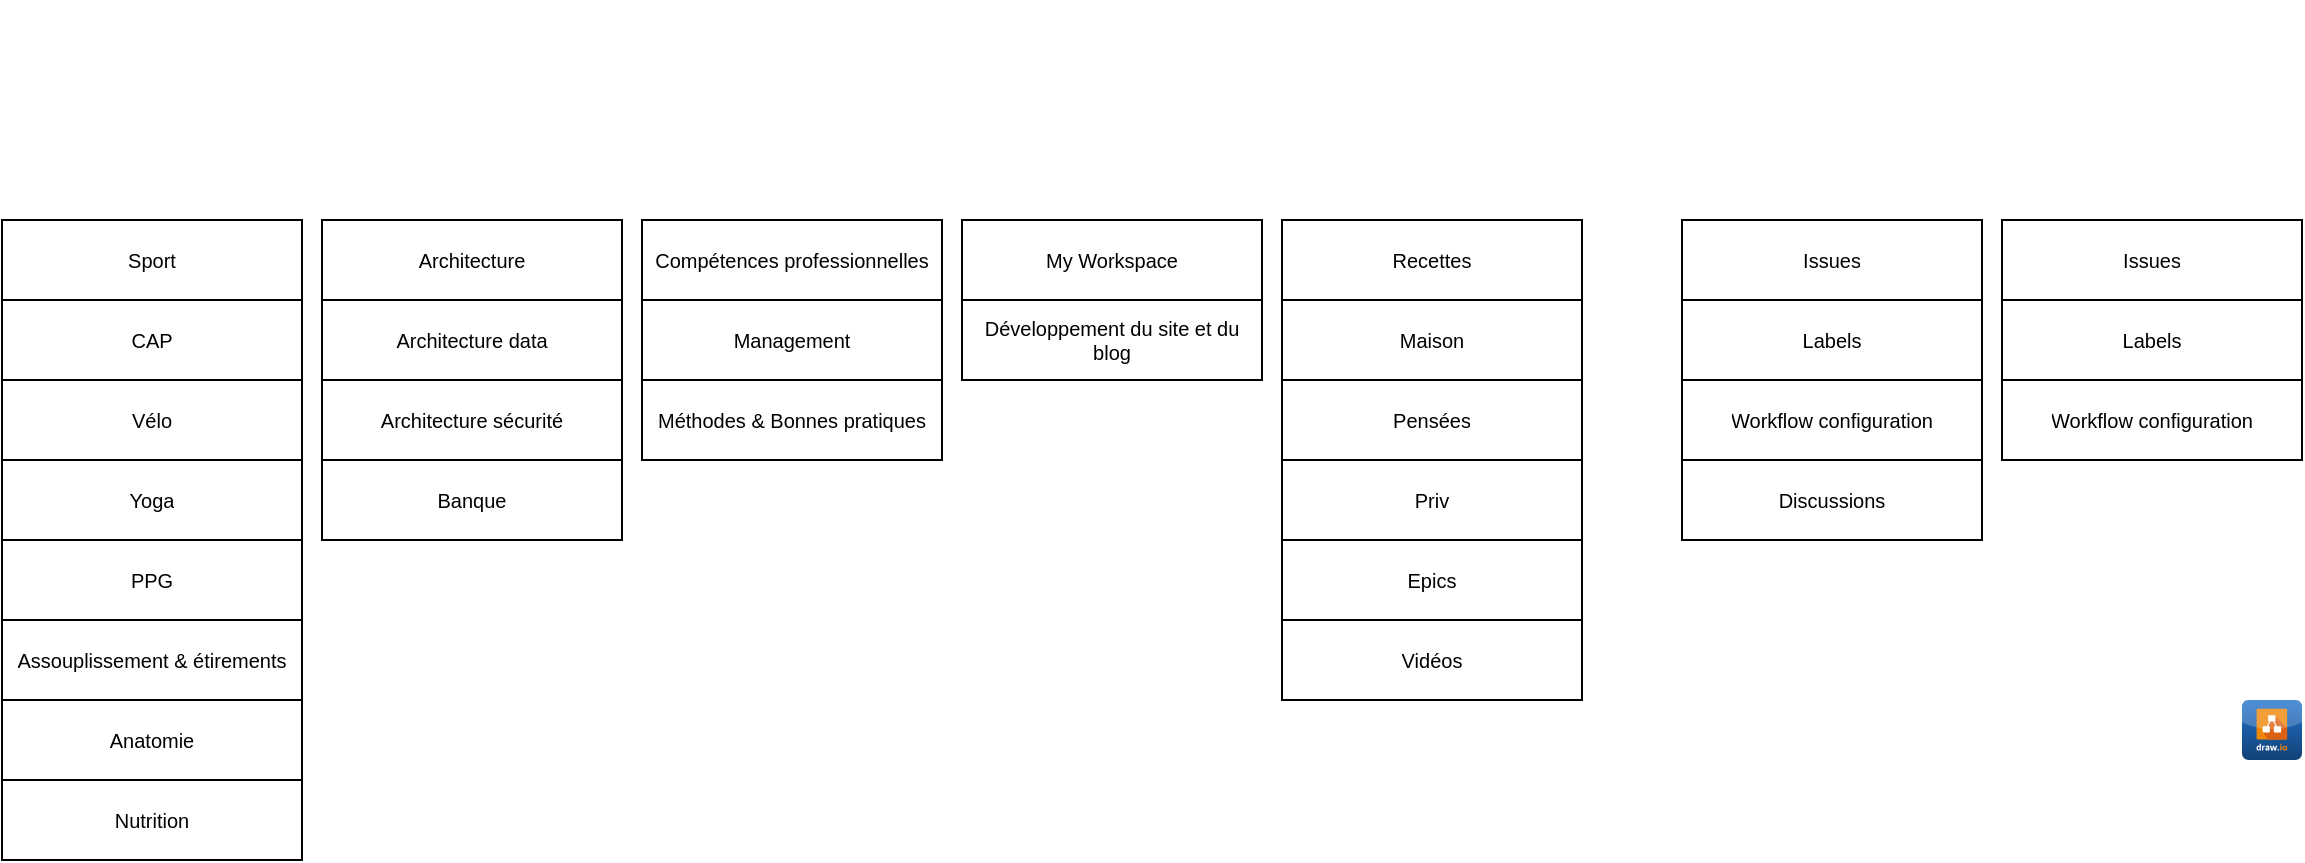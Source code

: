 <mxfile version="14.1.3" type="github">
  <diagram id="PSGBPLNP3vqcPFXVVVa6" name="Page-1">
    <mxGraphModel dx="1422" dy="763" grid="1" gridSize="10" guides="0" tooltips="1" connect="1" arrows="1" fold="1" page="1" pageScale="1" pageWidth="1169" pageHeight="827" math="0" shadow="0">
      <root>
        <mxCell id="0" />
        <mxCell id="1" parent="0" />
        <mxCell id="UVWAx00YONSHc_Kubo9x-37" value="" style="shape=image;verticalLabelPosition=bottom;labelBackgroundColor=#ffffff;verticalAlign=top;aspect=fixed;imageAspect=0;image=https://www.bicycleretailer.com/sites/default/files/images/article/ESX_34_Short_ENVE_1.jpg;" parent="1" vertex="1">
          <mxGeometry x="14" y="224" width="14.02" height="10" as="geometry" />
        </mxCell>
        <mxCell id="UVWAx00YONSHc_Kubo9x-57" value="" style="shape=image;verticalLabelPosition=bottom;labelBackgroundColor=#ffffff;verticalAlign=top;aspect=fixed;imageAspect=0;image=http://www.pixelstalk.net/wp-content/uploads/2016/07/Running-Wallpaper.jpg;" parent="1" vertex="1">
          <mxGeometry x="20" y="186.85" width="41.23" height="23.15" as="geometry" />
        </mxCell>
        <UserObject label="" link="https://github.com/orgs/TheFeloDevTeam/projects?query=is%3Aopen+sort%3Aname-asc" id="UVWAx00YONSHc_Kubo9x-58">
          <mxCell style="shape=image;verticalLabelPosition=bottom;labelBackgroundColor=#ffffff;verticalAlign=top;aspect=fixed;imageAspect=0;image=https://miro.medium.com/max/12000/1*BK9EPE5SkaC9Nt3P-qsXjw.jpeg;" parent="1" vertex="1">
            <mxGeometry x="370" y="73.37" width="70" height="46.79" as="geometry" />
          </mxCell>
        </UserObject>
        <UserObject label="" link="https://github.com/TheFeloDevTeam" Description="The Team" id="UVWAx00YONSHc_Kubo9x-60">
          <mxCell style="shape=image;verticalLabelPosition=bottom;labelBackgroundColor=#ffffff;verticalAlign=top;aspect=fixed;imageAspect=0;image=https://assets.entrepreneur.com/content/3x2/2000/20151215195453-business-leader-group-front-leadership-team-professionals-businesspeople.jpeg;" parent="1" vertex="1">
            <mxGeometry x="60" y="30" width="59.94" height="40" as="geometry" />
          </mxCell>
        </UserObject>
        <UserObject label="" link="https://thefelodevteam.github.io/FeloFamilySite/" id="UVWAx00YONSHc_Kubo9x-61">
          <mxCell style="shape=image;verticalLabelPosition=bottom;labelBackgroundColor=#ffffff;verticalAlign=top;aspect=fixed;imageAspect=0;image=http://www.prophethacker.com/wp-content/uploads/2015/05/Website-Image-trans-cut.jpg;" parent="1" vertex="1">
            <mxGeometry x="880" y="71.55" width="85.35" height="48.61" as="geometry" />
          </mxCell>
        </UserObject>
        <UserObject label="" link="https://thefelodevteam.github.io/TheBlogOfFeloFamily/" id="UVWAx00YONSHc_Kubo9x-62">
          <mxCell style="shape=image;verticalLabelPosition=bottom;labelBackgroundColor=#ffffff;verticalAlign=top;aspect=fixed;imageAspect=0;image=https://www.teachertoolkit.co.uk/wp-content/uploads/2016/08/shutterstock_93782158.jpg;" parent="1" vertex="1">
            <mxGeometry x="1060" y="68.01" width="60" height="52.15" as="geometry" />
          </mxCell>
        </UserObject>
        <mxCell id="UVWAx00YONSHc_Kubo9x-74" value="" style="shape=table;html=1;whiteSpace=wrap;startSize=0;container=1;collapsible=0;childLayout=tableLayout;fontSize=10;spacing=4;" parent="1" vertex="1">
          <mxGeometry x="1010" y="140" width="150" height="120" as="geometry" />
        </mxCell>
        <mxCell id="UVWAx00YONSHc_Kubo9x-79" style="shape=partialRectangle;html=1;whiteSpace=wrap;collapsible=0;dropTarget=0;pointerEvents=0;fillColor=none;top=0;left=0;bottom=0;right=0;points=[[0,0.5],[1,0.5]];portConstraint=eastwest;fontSize=10;" parent="UVWAx00YONSHc_Kubo9x-74" vertex="1">
          <mxGeometry width="150" height="40" as="geometry" />
        </mxCell>
        <UserObject label="Issues" link="https://github.com/TheFeloDevTeam/TheBlogOfFeloFamily/issues" id="UVWAx00YONSHc_Kubo9x-80">
          <mxCell style="shape=partialRectangle;html=1;whiteSpace=wrap;connectable=0;fillColor=none;top=0;left=0;bottom=0;right=0;overflow=hidden;fontSize=10;" parent="UVWAx00YONSHc_Kubo9x-79" vertex="1">
            <mxGeometry width="150" height="40" as="geometry" />
          </mxCell>
        </UserObject>
        <mxCell id="UVWAx00YONSHc_Kubo9x-75" value="" style="shape=partialRectangle;html=1;whiteSpace=wrap;collapsible=0;dropTarget=0;pointerEvents=0;fillColor=none;top=0;left=0;bottom=0;right=0;points=[[0,0.5],[1,0.5]];portConstraint=eastwest;fontSize=10;" parent="UVWAx00YONSHc_Kubo9x-74" vertex="1">
          <mxGeometry y="40" width="150" height="40" as="geometry" />
        </mxCell>
        <UserObject label="Labels" link="https://github.com/TheFeloDevTeam/TheBlogOfFeloFamily/labels" id="UVWAx00YONSHc_Kubo9x-76">
          <mxCell style="shape=partialRectangle;html=1;whiteSpace=wrap;connectable=0;fillColor=none;top=0;left=0;bottom=0;right=0;overflow=hidden;fontSize=10;" parent="UVWAx00YONSHc_Kubo9x-75" vertex="1">
            <mxGeometry width="150" height="40" as="geometry" />
          </mxCell>
        </UserObject>
        <mxCell id="UVWAx00YONSHc_Kubo9x-77" style="shape=partialRectangle;html=1;whiteSpace=wrap;collapsible=0;dropTarget=0;pointerEvents=0;fillColor=none;top=0;left=0;bottom=0;right=0;points=[[0,0.5],[1,0.5]];portConstraint=eastwest;fontSize=10;" parent="UVWAx00YONSHc_Kubo9x-74" vertex="1">
          <mxGeometry y="80" width="150" height="40" as="geometry" />
        </mxCell>
        <UserObject label="Workflow configuration" link="https://github.com/TheFeloDevTeam/TheBlogOfFeloFamily/tree/master/.github/workflows" id="UVWAx00YONSHc_Kubo9x-78">
          <mxCell style="shape=partialRectangle;html=1;whiteSpace=wrap;connectable=0;fillColor=none;top=0;left=0;bottom=0;right=0;overflow=hidden;fontSize=10;" parent="UVWAx00YONSHc_Kubo9x-77" vertex="1">
            <mxGeometry width="150" height="40" as="geometry" />
          </mxCell>
        </UserObject>
        <mxCell id="UVWAx00YONSHc_Kubo9x-39" value="" style="shape=table;html=1;whiteSpace=wrap;startSize=0;container=1;collapsible=0;childLayout=tableLayout;fontSize=10;spacing=4;" parent="1" vertex="1">
          <mxGeometry x="850" y="140" width="150" height="160" as="geometry" />
        </mxCell>
        <mxCell id="UVWAx00YONSHc_Kubo9x-72" style="shape=partialRectangle;html=1;whiteSpace=wrap;collapsible=0;dropTarget=0;pointerEvents=0;fillColor=none;top=0;left=0;bottom=0;right=0;points=[[0,0.5],[1,0.5]];portConstraint=eastwest;fontSize=10;" parent="UVWAx00YONSHc_Kubo9x-39" vertex="1">
          <mxGeometry width="150" height="40" as="geometry" />
        </mxCell>
        <UserObject label="Issues" link="https://github.com/TheFeloDevTeam/FeloFamilySite/issues" id="UVWAx00YONSHc_Kubo9x-73">
          <mxCell style="shape=partialRectangle;html=1;whiteSpace=wrap;connectable=0;fillColor=none;top=0;left=0;bottom=0;right=0;overflow=hidden;fontSize=10;" parent="UVWAx00YONSHc_Kubo9x-72" vertex="1">
            <mxGeometry width="150" height="40" as="geometry" />
          </mxCell>
        </UserObject>
        <mxCell id="UVWAx00YONSHc_Kubo9x-48" value="" style="shape=partialRectangle;html=1;whiteSpace=wrap;collapsible=0;dropTarget=0;pointerEvents=0;fillColor=none;top=0;left=0;bottom=0;right=0;points=[[0,0.5],[1,0.5]];portConstraint=eastwest;fontSize=10;" parent="UVWAx00YONSHc_Kubo9x-39" vertex="1">
          <mxGeometry y="40" width="150" height="40" as="geometry" />
        </mxCell>
        <UserObject label="Labels" link="https://github.com/TheFeloDevTeam/FeloFamilySite/labels" id="UVWAx00YONSHc_Kubo9x-49">
          <mxCell style="shape=partialRectangle;html=1;whiteSpace=wrap;connectable=0;fillColor=none;top=0;left=0;bottom=0;right=0;overflow=hidden;fontSize=10;" parent="UVWAx00YONSHc_Kubo9x-48" vertex="1">
            <mxGeometry width="150" height="40" as="geometry" />
          </mxCell>
        </UserObject>
        <mxCell id="UVWAx00YONSHc_Kubo9x-52" style="shape=partialRectangle;html=1;whiteSpace=wrap;collapsible=0;dropTarget=0;pointerEvents=0;fillColor=none;top=0;left=0;bottom=0;right=0;points=[[0,0.5],[1,0.5]];portConstraint=eastwest;fontSize=10;" parent="UVWAx00YONSHc_Kubo9x-39" vertex="1">
          <mxGeometry y="80" width="150" height="40" as="geometry" />
        </mxCell>
        <UserObject label="Workflow configuration" link="https://github.com/TheFeloDevTeam/FeloFamilySite/tree/master/.github/workflows" id="UVWAx00YONSHc_Kubo9x-53">
          <mxCell style="shape=partialRectangle;html=1;whiteSpace=wrap;connectable=0;fillColor=none;top=0;left=0;bottom=0;right=0;overflow=hidden;fontSize=10;" parent="UVWAx00YONSHc_Kubo9x-52" vertex="1">
            <mxGeometry width="150" height="40" as="geometry" />
          </mxCell>
        </UserObject>
        <mxCell id="pRgdDCjZsWbTgBpw-M0u-3" style="shape=partialRectangle;html=1;whiteSpace=wrap;collapsible=0;dropTarget=0;pointerEvents=0;fillColor=none;top=0;left=0;bottom=0;right=0;points=[[0,0.5],[1,0.5]];portConstraint=eastwest;fontSize=10;" parent="UVWAx00YONSHc_Kubo9x-39" vertex="1">
          <mxGeometry y="120" width="150" height="40" as="geometry" />
        </mxCell>
        <UserObject label="Discussions" link="https://github.com/TheFeloDevTeam/FeloFamilySite/discussions" id="pRgdDCjZsWbTgBpw-M0u-4">
          <mxCell style="shape=partialRectangle;html=1;whiteSpace=wrap;connectable=0;fillColor=none;top=0;left=0;bottom=0;right=0;overflow=hidden;fontSize=10;" parent="pRgdDCjZsWbTgBpw-M0u-3" vertex="1">
            <mxGeometry width="150" height="40" as="geometry" />
          </mxCell>
        </UserObject>
        <mxCell id="f8MAgHsYSVisA1iL0quK-7" value="" style="shape=table;whiteSpace=wrap;startSize=0;container=1;collapsible=0;childLayout=tableLayout;spacing=4;html=1;fontSize=12;" parent="1" vertex="1">
          <mxGeometry x="10" y="140" width="150" height="320" as="geometry" />
        </mxCell>
        <mxCell id="f8MAgHsYSVisA1iL0quK-8" value="" style="shape=partialRectangle;html=1;whiteSpace=wrap;collapsible=0;dropTarget=0;pointerEvents=0;fillColor=none;top=0;left=0;bottom=0;right=0;points=[[0,0.5],[1,0.5]];portConstraint=eastwest;" parent="f8MAgHsYSVisA1iL0quK-7" vertex="1">
          <mxGeometry width="150" height="40" as="geometry" />
        </mxCell>
        <UserObject label="Sport" link="https://github.com/orgs/TheFeloDevTeam/projects/34" id="f8MAgHsYSVisA1iL0quK-9">
          <mxCell style="shape=partialRectangle;html=1;whiteSpace=wrap;connectable=0;fillColor=none;top=0;left=0;bottom=0;right=0;overflow=hidden;spacing=4;fontSize=10;" parent="f8MAgHsYSVisA1iL0quK-8" vertex="1">
            <mxGeometry width="150" height="40" as="geometry" />
          </mxCell>
        </UserObject>
        <mxCell id="f8MAgHsYSVisA1iL0quK-12" value="" style="shape=partialRectangle;html=1;whiteSpace=wrap;collapsible=0;dropTarget=0;pointerEvents=0;fillColor=none;top=0;left=0;bottom=0;right=0;points=[[0,0.5],[1,0.5]];portConstraint=eastwest;" parent="f8MAgHsYSVisA1iL0quK-7" vertex="1">
          <mxGeometry y="40" width="150" height="40" as="geometry" />
        </mxCell>
        <UserObject label="CAP" link="https://github.com/orgs/TheFeloDevTeam/projects/19" id="f8MAgHsYSVisA1iL0quK-13">
          <mxCell style="shape=partialRectangle;html=1;whiteSpace=wrap;connectable=0;fillColor=none;top=0;left=0;bottom=0;right=0;overflow=hidden;spacing=4;fontSize=10;" parent="f8MAgHsYSVisA1iL0quK-12" vertex="1">
            <mxGeometry width="150" height="40" as="geometry" />
          </mxCell>
        </UserObject>
        <mxCell id="f8MAgHsYSVisA1iL0quK-16" value="" style="shape=partialRectangle;html=1;whiteSpace=wrap;collapsible=0;dropTarget=0;pointerEvents=0;fillColor=none;top=0;left=0;bottom=0;right=0;points=[[0,0.5],[1,0.5]];portConstraint=eastwest;" parent="f8MAgHsYSVisA1iL0quK-7" vertex="1">
          <mxGeometry y="80" width="150" height="40" as="geometry" />
        </mxCell>
        <UserObject label="Vélo" link="https://github.com/orgs/TheFeloDevTeam/projects/20" id="f8MAgHsYSVisA1iL0quK-17">
          <mxCell style="shape=partialRectangle;html=1;whiteSpace=wrap;connectable=0;fillColor=none;top=0;left=0;bottom=0;right=0;overflow=hidden;spacing=4;fontSize=10;" parent="f8MAgHsYSVisA1iL0quK-16" vertex="1">
            <mxGeometry width="150" height="40" as="geometry" />
          </mxCell>
        </UserObject>
        <mxCell id="E3TVvqd3tUsVarveAN4R-3" style="shape=partialRectangle;html=1;whiteSpace=wrap;collapsible=0;dropTarget=0;pointerEvents=0;fillColor=none;top=0;left=0;bottom=0;right=0;points=[[0,0.5],[1,0.5]];portConstraint=eastwest;" vertex="1" parent="f8MAgHsYSVisA1iL0quK-7">
          <mxGeometry y="120" width="150" height="40" as="geometry" />
        </mxCell>
        <UserObject label="Yoga" link="https://github.com/orgs/TheFeloDevTeam/projects/40" id="E3TVvqd3tUsVarveAN4R-4">
          <mxCell style="shape=partialRectangle;html=1;whiteSpace=wrap;connectable=0;fillColor=none;top=0;left=0;bottom=0;right=0;overflow=hidden;spacing=4;fontSize=10;" vertex="1" parent="E3TVvqd3tUsVarveAN4R-3">
            <mxGeometry width="150" height="40" as="geometry" />
          </mxCell>
        </UserObject>
        <mxCell id="f8MAgHsYSVisA1iL0quK-20" style="shape=partialRectangle;html=1;whiteSpace=wrap;collapsible=0;dropTarget=0;pointerEvents=0;fillColor=none;top=0;left=0;bottom=0;right=0;points=[[0,0.5],[1,0.5]];portConstraint=eastwest;" parent="f8MAgHsYSVisA1iL0quK-7" vertex="1">
          <mxGeometry y="160" width="150" height="40" as="geometry" />
        </mxCell>
        <UserObject label="PPG" link="https://github.com/orgs/TheFeloDevTeam/projects/23" id="f8MAgHsYSVisA1iL0quK-21">
          <mxCell style="shape=partialRectangle;html=1;whiteSpace=wrap;connectable=0;fillColor=none;top=0;left=0;bottom=0;right=0;overflow=hidden;spacing=4;fontSize=10;" parent="f8MAgHsYSVisA1iL0quK-20" vertex="1">
            <mxGeometry width="150" height="40" as="geometry" />
          </mxCell>
        </UserObject>
        <mxCell id="f8MAgHsYSVisA1iL0quK-22" style="shape=partialRectangle;html=1;whiteSpace=wrap;collapsible=0;dropTarget=0;pointerEvents=0;fillColor=none;top=0;left=0;bottom=0;right=0;points=[[0,0.5],[1,0.5]];portConstraint=eastwest;" parent="f8MAgHsYSVisA1iL0quK-7" vertex="1">
          <mxGeometry y="200" width="150" height="40" as="geometry" />
        </mxCell>
        <UserObject label="Assouplissement &amp;amp; étirements" link="https://github.com/orgs/TheFeloDevTeam/projects/25" id="f8MAgHsYSVisA1iL0quK-23">
          <mxCell style="shape=partialRectangle;html=1;whiteSpace=wrap;connectable=0;fillColor=none;top=0;left=0;bottom=0;right=0;overflow=hidden;spacing=4;fontSize=10;" parent="f8MAgHsYSVisA1iL0quK-22" vertex="1">
            <mxGeometry width="150" height="40" as="geometry" />
          </mxCell>
        </UserObject>
        <mxCell id="f8MAgHsYSVisA1iL0quK-24" style="shape=partialRectangle;html=1;whiteSpace=wrap;collapsible=0;dropTarget=0;pointerEvents=0;fillColor=none;top=0;left=0;bottom=0;right=0;points=[[0,0.5],[1,0.5]];portConstraint=eastwest;" parent="f8MAgHsYSVisA1iL0quK-7" vertex="1">
          <mxGeometry y="240" width="150" height="40" as="geometry" />
        </mxCell>
        <UserObject label="Anatomie" link="https://github.com/orgs/TheFeloDevTeam/projects/35" id="f8MAgHsYSVisA1iL0quK-25">
          <mxCell style="shape=partialRectangle;html=1;whiteSpace=wrap;connectable=0;fillColor=none;top=0;left=0;bottom=0;right=0;overflow=hidden;spacing=4;fontSize=10;" parent="f8MAgHsYSVisA1iL0quK-24" vertex="1">
            <mxGeometry width="150" height="40" as="geometry" />
          </mxCell>
        </UserObject>
        <mxCell id="f8MAgHsYSVisA1iL0quK-26" style="shape=partialRectangle;html=1;whiteSpace=wrap;collapsible=0;dropTarget=0;pointerEvents=0;fillColor=none;top=0;left=0;bottom=0;right=0;points=[[0,0.5],[1,0.5]];portConstraint=eastwest;" parent="f8MAgHsYSVisA1iL0quK-7" vertex="1">
          <mxGeometry y="280" width="150" height="40" as="geometry" />
        </mxCell>
        <UserObject label="Nutrition" link="https://github.com/orgs/TheFeloDevTeam/projects/21" id="f8MAgHsYSVisA1iL0quK-27">
          <mxCell style="shape=partialRectangle;html=1;whiteSpace=wrap;connectable=0;fillColor=none;top=0;left=0;bottom=0;right=0;overflow=hidden;spacing=4;fontSize=10;" parent="f8MAgHsYSVisA1iL0quK-26" vertex="1">
            <mxGeometry width="150" height="40" as="geometry" />
          </mxCell>
        </UserObject>
        <mxCell id="UVWAx00YONSHc_Kubo9x-1" value="" style="shape=table;html=1;whiteSpace=wrap;startSize=0;container=1;collapsible=0;childLayout=tableLayout;spacing=4;fontSize=10;" parent="1" vertex="1">
          <mxGeometry x="170" y="140" width="150" height="160" as="geometry" />
        </mxCell>
        <mxCell id="UVWAx00YONSHc_Kubo9x-18" style="shape=partialRectangle;html=1;whiteSpace=wrap;collapsible=0;dropTarget=0;pointerEvents=0;fillColor=none;top=0;left=0;bottom=0;right=0;points=[[0,0.5],[1,0.5]];portConstraint=eastwest;spacing=4;fontSize=10;" parent="UVWAx00YONSHc_Kubo9x-1" vertex="1">
          <mxGeometry width="150" height="40" as="geometry" />
        </mxCell>
        <UserObject label="Architecture" link="https://github.com/orgs/TheFeloDevTeam/projects/18" id="UVWAx00YONSHc_Kubo9x-19">
          <mxCell style="shape=partialRectangle;html=1;whiteSpace=wrap;connectable=0;fillColor=none;top=0;left=0;bottom=0;right=0;overflow=hidden;spacing=4;fontSize=10;" parent="UVWAx00YONSHc_Kubo9x-18" vertex="1">
            <mxGeometry width="150" height="40" as="geometry" />
          </mxCell>
        </UserObject>
        <mxCell id="UVWAx00YONSHc_Kubo9x-129" style="shape=partialRectangle;html=1;whiteSpace=wrap;collapsible=0;dropTarget=0;pointerEvents=0;fillColor=none;top=0;left=0;bottom=0;right=0;points=[[0,0.5],[1,0.5]];portConstraint=eastwest;spacing=4;fontSize=10;" parent="UVWAx00YONSHc_Kubo9x-1" vertex="1">
          <mxGeometry y="40" width="150" height="40" as="geometry" />
        </mxCell>
        <UserObject label="Architecture data" link="https://github.com/orgs/TheFeloDevTeam/projects/39" id="UVWAx00YONSHc_Kubo9x-130">
          <mxCell style="shape=partialRectangle;html=1;whiteSpace=wrap;connectable=0;fillColor=none;top=0;left=0;bottom=0;right=0;overflow=hidden;spacing=4;fontSize=10;" parent="UVWAx00YONSHc_Kubo9x-129" vertex="1">
            <mxGeometry width="150" height="40" as="geometry" />
          </mxCell>
        </UserObject>
        <mxCell id="UVWAx00YONSHc_Kubo9x-16" style="shape=partialRectangle;html=1;whiteSpace=wrap;collapsible=0;dropTarget=0;pointerEvents=0;fillColor=none;top=0;left=0;bottom=0;right=0;points=[[0,0.5],[1,0.5]];portConstraint=eastwest;spacing=4;fontSize=10;" parent="UVWAx00YONSHc_Kubo9x-1" vertex="1">
          <mxGeometry y="80" width="150" height="40" as="geometry" />
        </mxCell>
        <UserObject label="Architecture sécurité" link="https://github.com/orgs/TheFeloDevTeam/projects/38" id="UVWAx00YONSHc_Kubo9x-17">
          <mxCell style="shape=partialRectangle;html=1;whiteSpace=wrap;connectable=0;fillColor=none;top=0;left=0;bottom=0;right=0;overflow=hidden;spacing=4;fontSize=10;" parent="UVWAx00YONSHc_Kubo9x-16" vertex="1">
            <mxGeometry width="150" height="40" as="geometry" />
          </mxCell>
        </UserObject>
        <mxCell id="UVWAx00YONSHc_Kubo9x-2" value="" style="shape=partialRectangle;html=1;whiteSpace=wrap;collapsible=0;dropTarget=0;pointerEvents=0;fillColor=none;top=0;left=0;bottom=0;right=0;points=[[0,0.5],[1,0.5]];portConstraint=eastwest;spacing=4;fontSize=10;" parent="UVWAx00YONSHc_Kubo9x-1" vertex="1">
          <mxGeometry y="120" width="150" height="40" as="geometry" />
        </mxCell>
        <UserObject label="Banque" link="https://github.com/orgs/TheFeloDevTeam/projects/29" id="UVWAx00YONSHc_Kubo9x-3">
          <mxCell style="shape=partialRectangle;html=1;whiteSpace=wrap;connectable=0;fillColor=none;top=0;left=0;bottom=0;right=0;overflow=hidden;spacing=4;fontSize=10;" parent="UVWAx00YONSHc_Kubo9x-2" vertex="1">
            <mxGeometry width="150" height="40" as="geometry" />
          </mxCell>
        </UserObject>
        <mxCell id="UVWAx00YONSHc_Kubo9x-118" value="" style="shape=table;html=1;whiteSpace=wrap;startSize=0;container=1;collapsible=0;childLayout=tableLayout;spacing=4;fontSize=10;" parent="1" vertex="1">
          <mxGeometry x="330" y="140" width="150" height="120" as="geometry" />
        </mxCell>
        <mxCell id="UVWAx00YONSHc_Kubo9x-119" style="shape=partialRectangle;html=1;whiteSpace=wrap;collapsible=0;dropTarget=0;pointerEvents=0;fillColor=none;top=0;left=0;bottom=0;right=0;points=[[0,0.5],[1,0.5]];portConstraint=eastwest;spacing=4;fontSize=10;" parent="UVWAx00YONSHc_Kubo9x-118" vertex="1">
          <mxGeometry width="150" height="40" as="geometry" />
        </mxCell>
        <UserObject label="Compétences professionnelles" link="https://github.com/orgs/TheFeloDevTeam/projects/31" id="UVWAx00YONSHc_Kubo9x-120">
          <mxCell style="shape=partialRectangle;html=1;whiteSpace=wrap;connectable=0;fillColor=none;top=0;left=0;bottom=0;right=0;overflow=hidden;spacing=4;fontSize=10;" parent="UVWAx00YONSHc_Kubo9x-119" vertex="1">
            <mxGeometry width="150" height="40" as="geometry" />
          </mxCell>
        </UserObject>
        <mxCell id="UVWAx00YONSHc_Kubo9x-123" style="shape=partialRectangle;html=1;whiteSpace=wrap;collapsible=0;dropTarget=0;pointerEvents=0;fillColor=none;top=0;left=0;bottom=0;right=0;points=[[0,0.5],[1,0.5]];portConstraint=eastwest;spacing=4;fontSize=10;" parent="UVWAx00YONSHc_Kubo9x-118" vertex="1">
          <mxGeometry y="40" width="150" height="40" as="geometry" />
        </mxCell>
        <UserObject label="Management" link="https://github.com/orgs/TheFeloDevTeam/projects/30" id="UVWAx00YONSHc_Kubo9x-124">
          <mxCell style="shape=partialRectangle;html=1;whiteSpace=wrap;connectable=0;fillColor=none;top=0;left=0;bottom=0;right=0;overflow=hidden;spacing=4;fontSize=10;" parent="UVWAx00YONSHc_Kubo9x-123" vertex="1">
            <mxGeometry width="150" height="40" as="geometry" />
          </mxCell>
        </UserObject>
        <mxCell id="UVWAx00YONSHc_Kubo9x-125" style="shape=partialRectangle;html=1;whiteSpace=wrap;collapsible=0;dropTarget=0;pointerEvents=0;fillColor=none;top=0;left=0;bottom=0;right=0;points=[[0,0.5],[1,0.5]];portConstraint=eastwest;spacing=4;fontSize=10;" parent="UVWAx00YONSHc_Kubo9x-118" vertex="1">
          <mxGeometry y="80" width="150" height="40" as="geometry" />
        </mxCell>
        <UserObject label="Méthodes &amp;amp; Bonnes pratiques" link="https://github.com/orgs/TheFeloDevTeam/projects/27" id="UVWAx00YONSHc_Kubo9x-126">
          <mxCell style="shape=partialRectangle;html=1;whiteSpace=wrap;connectable=0;fillColor=none;top=0;left=0;bottom=0;right=0;overflow=hidden;spacing=4;fontSize=10;" parent="UVWAx00YONSHc_Kubo9x-125" vertex="1">
            <mxGeometry width="150" height="40" as="geometry" />
          </mxCell>
        </UserObject>
        <mxCell id="UVWAx00YONSHc_Kubo9x-22" value="" style="shape=table;html=1;whiteSpace=wrap;startSize=0;container=1;collapsible=0;childLayout=tableLayout;fontSize=10;spacing=4;" parent="1" vertex="1">
          <mxGeometry x="490" y="140" width="150" height="80" as="geometry" />
        </mxCell>
        <mxCell id="UVWAx00YONSHc_Kubo9x-81" style="shape=partialRectangle;html=1;whiteSpace=wrap;collapsible=0;dropTarget=0;pointerEvents=0;fillColor=none;top=0;left=0;bottom=0;right=0;points=[[0,0.5],[1,0.5]];portConstraint=eastwest;fontSize=10;spacing=4;" parent="UVWAx00YONSHc_Kubo9x-22" vertex="1">
          <mxGeometry width="150" height="40" as="geometry" />
        </mxCell>
        <UserObject label="My Workspace" link="https://github.com/orgs/TheFeloDevTeam/projects/22" id="UVWAx00YONSHc_Kubo9x-82">
          <mxCell style="shape=partialRectangle;html=1;whiteSpace=wrap;connectable=0;fillColor=none;top=0;left=0;bottom=0;right=0;overflow=hidden;fontSize=10;spacing=4;" parent="UVWAx00YONSHc_Kubo9x-81" vertex="1">
            <mxGeometry width="150" height="40" as="geometry" />
          </mxCell>
        </UserObject>
        <mxCell id="UVWAx00YONSHc_Kubo9x-83" style="shape=partialRectangle;html=1;whiteSpace=wrap;collapsible=0;dropTarget=0;pointerEvents=0;fillColor=none;top=0;left=0;bottom=0;right=0;points=[[0,0.5],[1,0.5]];portConstraint=eastwest;fontSize=10;spacing=4;" parent="UVWAx00YONSHc_Kubo9x-22" vertex="1">
          <mxGeometry y="40" width="150" height="40" as="geometry" />
        </mxCell>
        <UserObject label="Développement du site et du blog" link="https://github.com/orgs/TheFeloDevTeam/projects/7" id="UVWAx00YONSHc_Kubo9x-84">
          <mxCell style="shape=partialRectangle;connectable=0;fillColor=none;top=0;left=0;bottom=0;right=0;overflow=hidden;fontSize=10;spacing=4;whiteSpace=wrap;html=1;" parent="UVWAx00YONSHc_Kubo9x-83" vertex="1">
            <mxGeometry width="150" height="40" as="geometry" />
          </mxCell>
        </UserObject>
        <mxCell id="UVWAx00YONSHc_Kubo9x-105" value="" style="shape=table;html=1;whiteSpace=wrap;startSize=0;container=1;collapsible=0;childLayout=tableLayout;fontSize=10;spacing=4;" parent="1" vertex="1">
          <mxGeometry x="650" y="140" width="150" height="240" as="geometry" />
        </mxCell>
        <mxCell id="UVWAx00YONSHc_Kubo9x-106" value="" style="shape=partialRectangle;html=1;whiteSpace=wrap;collapsible=0;dropTarget=0;pointerEvents=0;fillColor=none;top=0;left=0;bottom=0;right=0;points=[[0,0.5],[1,0.5]];portConstraint=eastwest;fontSize=10;spacing=4;" parent="UVWAx00YONSHc_Kubo9x-105" vertex="1">
          <mxGeometry width="150" height="40" as="geometry" />
        </mxCell>
        <UserObject label="Recettes" link="https://github.com/orgs/TheFeloDevTeam/projects/13" id="UVWAx00YONSHc_Kubo9x-107">
          <mxCell style="shape=partialRectangle;html=1;whiteSpace=wrap;connectable=0;fillColor=none;top=0;left=0;bottom=0;right=0;overflow=hidden;fontSize=10;spacing=4;" parent="UVWAx00YONSHc_Kubo9x-106" vertex="1">
            <mxGeometry width="150" height="40" as="geometry" />
          </mxCell>
        </UserObject>
        <mxCell id="UVWAx00YONSHc_Kubo9x-108" value="" style="shape=partialRectangle;html=1;whiteSpace=wrap;collapsible=0;dropTarget=0;pointerEvents=0;fillColor=none;top=0;left=0;bottom=0;right=0;points=[[0,0.5],[1,0.5]];portConstraint=eastwest;fontSize=10;spacing=4;" parent="UVWAx00YONSHc_Kubo9x-105" vertex="1">
          <mxGeometry y="40" width="150" height="40" as="geometry" />
        </mxCell>
        <UserObject label="Maison" link="https://github.com/orgs/TheFeloDevTeam/projects/26" id="UVWAx00YONSHc_Kubo9x-109">
          <mxCell style="shape=partialRectangle;html=1;whiteSpace=wrap;connectable=0;fillColor=none;top=0;left=0;bottom=0;right=0;overflow=hidden;fontSize=10;spacing=4;" parent="UVWAx00YONSHc_Kubo9x-108" vertex="1">
            <mxGeometry width="150" height="40" as="geometry" />
          </mxCell>
        </UserObject>
        <mxCell id="UVWAx00YONSHc_Kubo9x-110" value="" style="shape=partialRectangle;html=1;whiteSpace=wrap;collapsible=0;dropTarget=0;pointerEvents=0;fillColor=none;top=0;left=0;bottom=0;right=0;points=[[0,0.5],[1,0.5]];portConstraint=eastwest;fontSize=10;spacing=4;" parent="UVWAx00YONSHc_Kubo9x-105" vertex="1">
          <mxGeometry y="80" width="150" height="40" as="geometry" />
        </mxCell>
        <UserObject label="Pensées" link="https://github.com/orgs/TheFeloDevTeam/projects/37" id="UVWAx00YONSHc_Kubo9x-111">
          <mxCell style="shape=partialRectangle;html=1;whiteSpace=wrap;connectable=0;fillColor=none;top=0;left=0;bottom=0;right=0;overflow=hidden;fontSize=10;spacing=4;" parent="UVWAx00YONSHc_Kubo9x-110" vertex="1">
            <mxGeometry width="150" height="40" as="geometry" />
          </mxCell>
        </UserObject>
        <mxCell id="UVWAx00YONSHc_Kubo9x-112" style="shape=partialRectangle;html=1;whiteSpace=wrap;collapsible=0;dropTarget=0;pointerEvents=0;fillColor=none;top=0;left=0;bottom=0;right=0;points=[[0,0.5],[1,0.5]];portConstraint=eastwest;fontSize=10;spacing=4;" parent="UVWAx00YONSHc_Kubo9x-105" vertex="1">
          <mxGeometry y="120" width="150" height="40" as="geometry" />
        </mxCell>
        <UserObject label="Priv" link="https://github.com/orgs/TheFeloDevTeam/projects/36" id="UVWAx00YONSHc_Kubo9x-113">
          <mxCell style="shape=partialRectangle;html=1;whiteSpace=wrap;connectable=0;fillColor=none;top=0;left=0;bottom=0;right=0;overflow=hidden;fontSize=10;spacing=4;" parent="UVWAx00YONSHc_Kubo9x-112" vertex="1">
            <mxGeometry width="150" height="40" as="geometry" />
          </mxCell>
        </UserObject>
        <mxCell id="UVWAx00YONSHc_Kubo9x-131" style="shape=partialRectangle;html=1;whiteSpace=wrap;collapsible=0;dropTarget=0;pointerEvents=0;fillColor=none;top=0;left=0;bottom=0;right=0;points=[[0,0.5],[1,0.5]];portConstraint=eastwest;fontSize=10;spacing=4;" parent="UVWAx00YONSHc_Kubo9x-105" vertex="1">
          <mxGeometry y="160" width="150" height="40" as="geometry" />
        </mxCell>
        <UserObject label="Epics" link="https://github.com/orgs/TheFeloDevTeam/projects/15" id="UVWAx00YONSHc_Kubo9x-132">
          <mxCell style="shape=partialRectangle;html=1;whiteSpace=wrap;connectable=0;fillColor=none;top=0;left=0;bottom=0;right=0;overflow=hidden;fontSize=10;spacing=4;" parent="UVWAx00YONSHc_Kubo9x-131" vertex="1">
            <mxGeometry width="150" height="40" as="geometry" />
          </mxCell>
        </UserObject>
        <mxCell id="2" style="shape=partialRectangle;html=1;whiteSpace=wrap;collapsible=0;dropTarget=0;pointerEvents=0;fillColor=none;top=0;left=0;bottom=0;right=0;points=[[0,0.5],[1,0.5]];portConstraint=eastwest;fontSize=10;spacing=4;" parent="UVWAx00YONSHc_Kubo9x-105" vertex="1">
          <mxGeometry y="200" width="150" height="40" as="geometry" />
        </mxCell>
        <UserObject label="Vidéos" link="https://github.com/orgs/TheFeloDevTeam/projects/33" id="3">
          <mxCell style="shape=partialRectangle;html=1;whiteSpace=wrap;connectable=0;fillColor=none;top=0;left=0;bottom=0;right=0;overflow=hidden;fontSize=10;spacing=4;" parent="2" vertex="1">
            <mxGeometry width="150" height="40" as="geometry" />
          </mxCell>
        </UserObject>
        <UserObject label="" link="https://app.diagrams.net/" id="ILwfKva_-4gF-brwZ0h8-3">
          <mxCell style="dashed=0;outlineConnect=0;html=1;align=center;labelPosition=center;verticalLabelPosition=bottom;verticalAlign=top;shape=mxgraph.webicons.drawio2;fillColor=#2174CE;gradientColor=#134277;aspect=fixed;" parent="1" vertex="1">
            <mxGeometry x="1130" y="380" width="30" height="30" as="geometry" />
          </mxCell>
        </UserObject>
      </root>
    </mxGraphModel>
  </diagram>
</mxfile>
